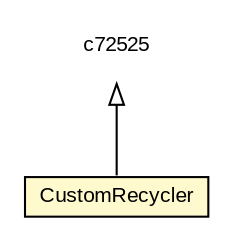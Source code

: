 #!/usr/local/bin/dot
#
# Class diagram 
# Generated by UMLGraph version R5_6-24-gf6e263 (http://www.umlgraph.org/)
#

digraph G {
	edge [fontname="arial",fontsize=10,labelfontname="arial",labelfontsize=10];
	node [fontname="arial",fontsize=10,shape=plaintext];
	nodesep=0.25;
	ranksep=0.5;
	// org.osmdroid.samplefragments.layouts.rec.CustomRecycler
	c72139 [label=<<table title="org.osmdroid.samplefragments.layouts.rec.CustomRecycler" border="0" cellborder="1" cellspacing="0" cellpadding="2" port="p" bgcolor="lemonChiffon" href="./CustomRecycler.html">
		<tr><td><table border="0" cellspacing="0" cellpadding="1">
<tr><td align="center" balign="center"> CustomRecycler </td></tr>
		</table></td></tr>
		</table>>, URL="./CustomRecycler.html", fontname="arial", fontcolor="black", fontsize=10.0];
	//org.osmdroid.samplefragments.layouts.rec.CustomRecycler extends <any>
	c72525:p -> c72139:p [dir=back,arrowtail=empty];
}

